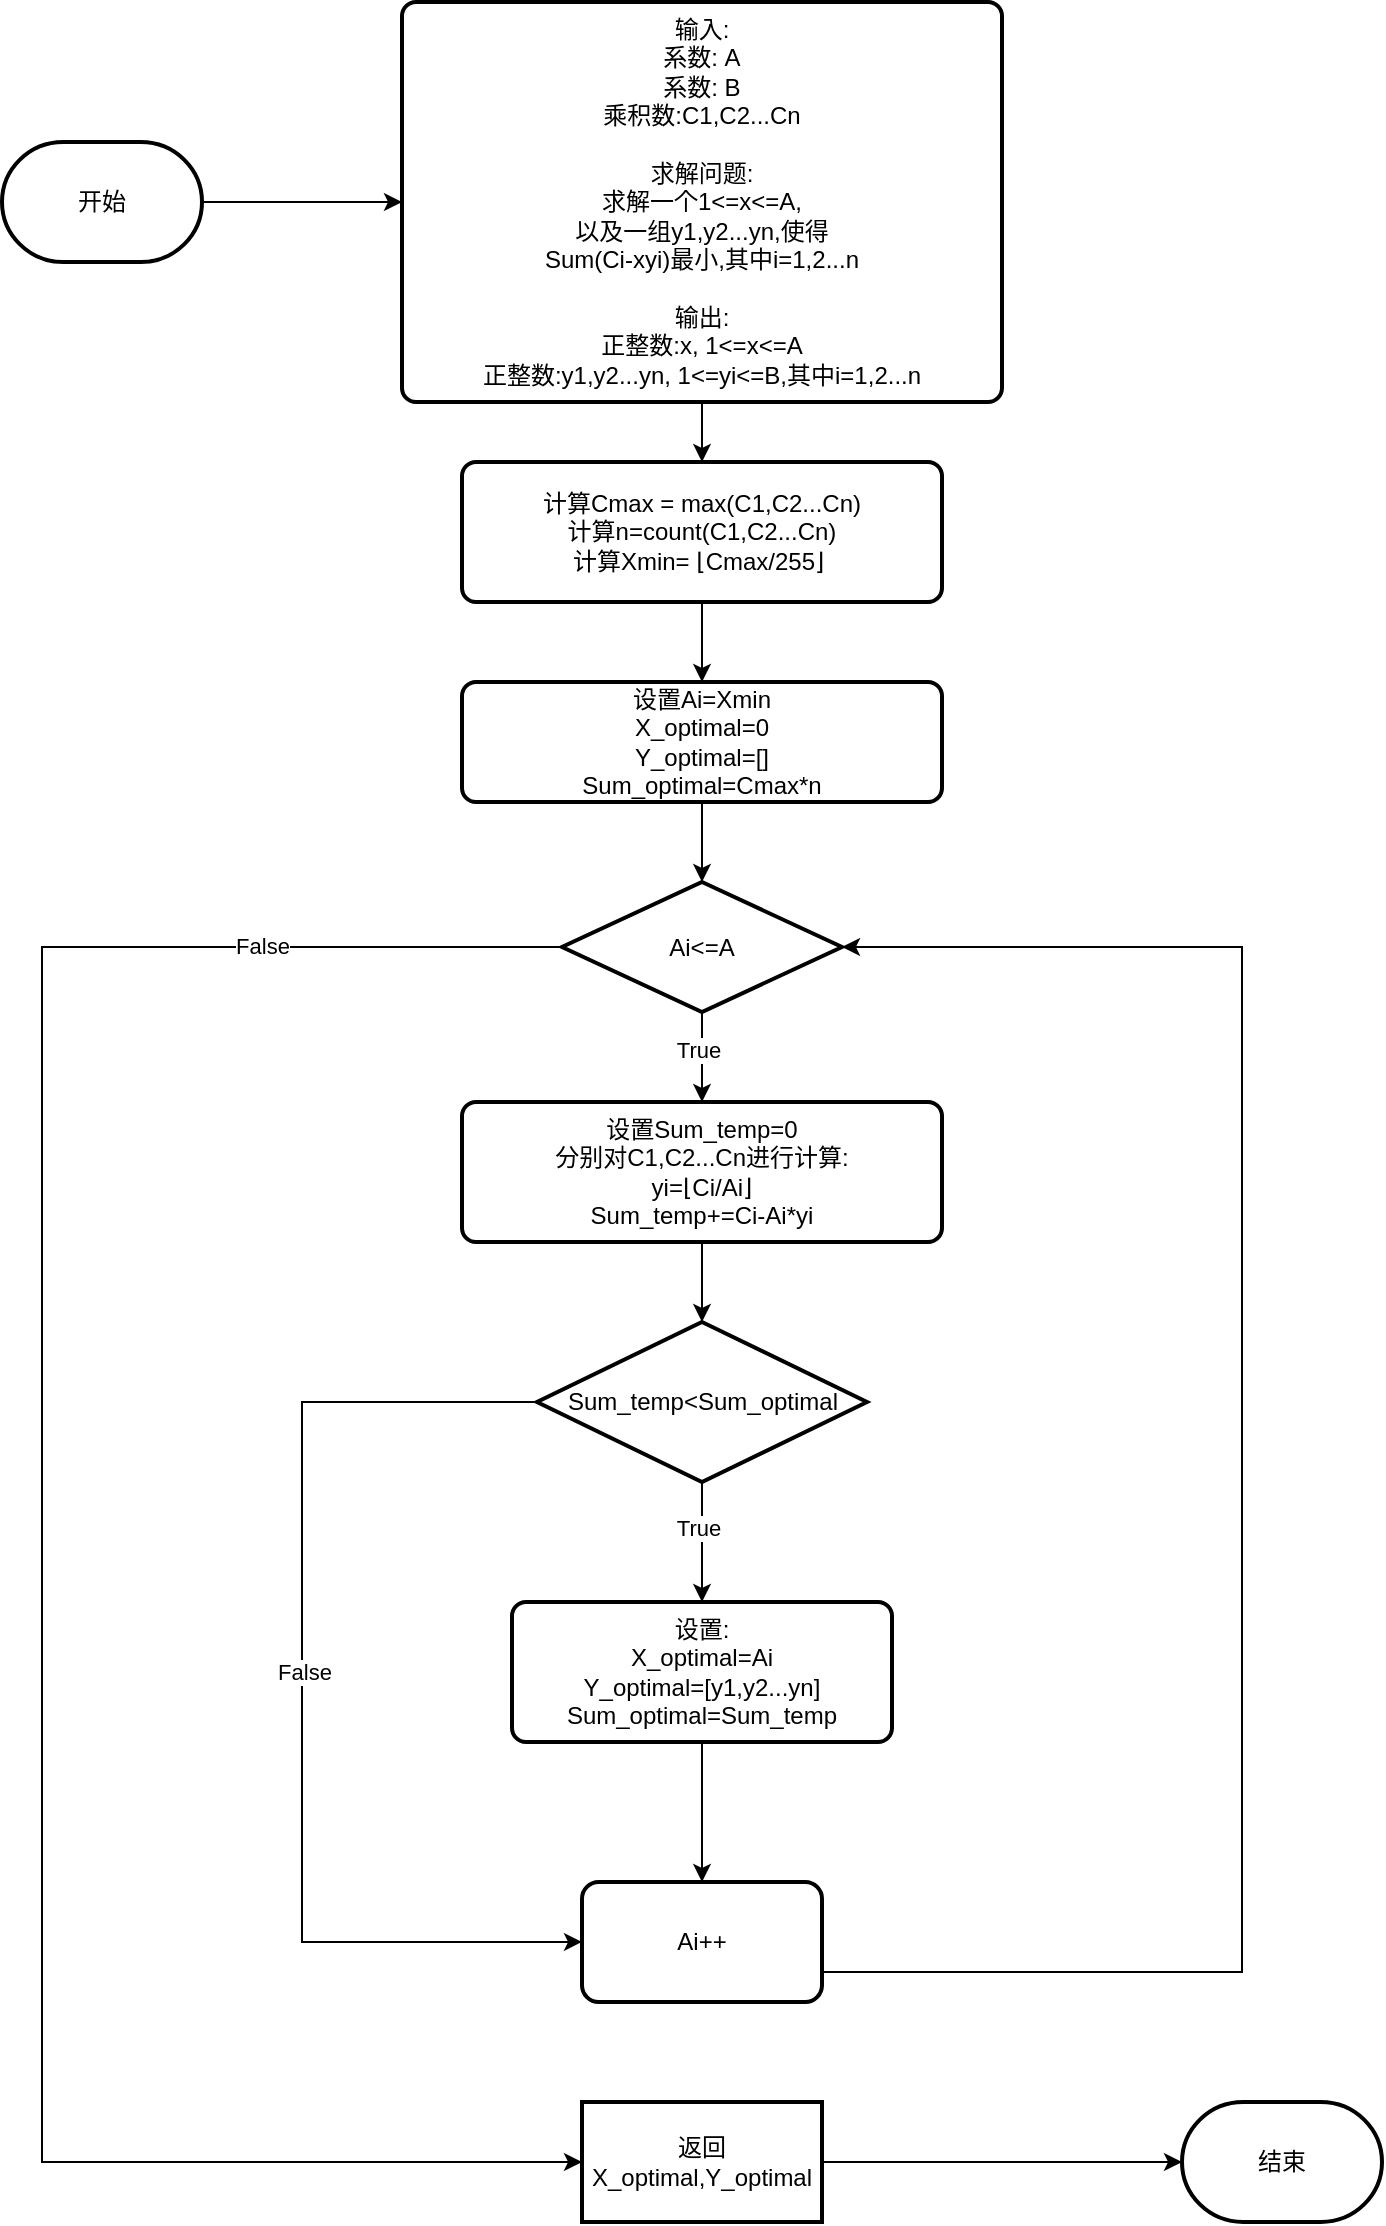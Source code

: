<mxfile version="21.6.8" type="github">
  <diagram id="C5RBs43oDa-KdzZeNtuy" name="Page-1">
    <mxGraphModel dx="2262" dy="1221" grid="1" gridSize="10" guides="1" tooltips="1" connect="1" arrows="1" fold="1" page="1" pageScale="1" pageWidth="827" pageHeight="1169" math="0" shadow="0">
      <root>
        <mxCell id="WIyWlLk6GJQsqaUBKTNV-0" />
        <mxCell id="WIyWlLk6GJQsqaUBKTNV-1" parent="WIyWlLk6GJQsqaUBKTNV-0" />
        <mxCell id="_rE9rb5VhAgf5izG4zQs-3" style="edgeStyle=orthogonalEdgeStyle;rounded=0;orthogonalLoop=1;jettySize=auto;html=1;exitX=1;exitY=0.5;exitDx=0;exitDy=0;exitPerimeter=0;entryX=0;entryY=0.5;entryDx=0;entryDy=0;" edge="1" parent="WIyWlLk6GJQsqaUBKTNV-1" source="_rE9rb5VhAgf5izG4zQs-1" target="_rE9rb5VhAgf5izG4zQs-2">
          <mxGeometry relative="1" as="geometry" />
        </mxCell>
        <mxCell id="_rE9rb5VhAgf5izG4zQs-1" value="开始" style="strokeWidth=2;html=1;shape=mxgraph.flowchart.terminator;whiteSpace=wrap;" vertex="1" parent="WIyWlLk6GJQsqaUBKTNV-1">
          <mxGeometry x="40" y="100" width="100" height="60" as="geometry" />
        </mxCell>
        <mxCell id="_rE9rb5VhAgf5izG4zQs-5" style="edgeStyle=orthogonalEdgeStyle;rounded=0;orthogonalLoop=1;jettySize=auto;html=1;exitX=0.5;exitY=1;exitDx=0;exitDy=0;entryX=0.5;entryY=0;entryDx=0;entryDy=0;" edge="1" parent="WIyWlLk6GJQsqaUBKTNV-1" source="_rE9rb5VhAgf5izG4zQs-2" target="_rE9rb5VhAgf5izG4zQs-4">
          <mxGeometry relative="1" as="geometry" />
        </mxCell>
        <mxCell id="_rE9rb5VhAgf5izG4zQs-2" value="输入:&lt;br&gt;系数: A&lt;br&gt;系数: B&lt;br&gt;乘积数:C1,C2...Cn&lt;br&gt;&lt;br&gt;求解问题:&lt;br&gt;求解一个1&amp;lt;=x&amp;lt;=A,&lt;br&gt;以及一组y1,y2...yn,使得&lt;br&gt;Sum(Ci-xyi)最小,其中i=1,2...n&lt;br&gt;&lt;br&gt;输出:&lt;br&gt;正整数:x, 1&amp;lt;=x&amp;lt;=A&lt;br&gt;正整数:y1,y2...yn, 1&amp;lt;=yi&amp;lt;=B,其中i=1,2...n" style="rounded=1;whiteSpace=wrap;html=1;absoluteArcSize=1;arcSize=14;strokeWidth=2;" vertex="1" parent="WIyWlLk6GJQsqaUBKTNV-1">
          <mxGeometry x="240" y="30" width="300" height="200" as="geometry" />
        </mxCell>
        <mxCell id="_rE9rb5VhAgf5izG4zQs-25" style="edgeStyle=orthogonalEdgeStyle;rounded=0;orthogonalLoop=1;jettySize=auto;html=1;exitX=0.5;exitY=1;exitDx=0;exitDy=0;entryX=0.5;entryY=0;entryDx=0;entryDy=0;" edge="1" parent="WIyWlLk6GJQsqaUBKTNV-1" source="_rE9rb5VhAgf5izG4zQs-4" target="_rE9rb5VhAgf5izG4zQs-6">
          <mxGeometry relative="1" as="geometry" />
        </mxCell>
        <mxCell id="_rE9rb5VhAgf5izG4zQs-4" value="计算Cmax = max(C1,C2...Cn)&lt;br&gt;计算n=count(C1,C2...Cn)&lt;br&gt;计算Xmin=&amp;nbsp;⌊Cmax/255⌋&amp;nbsp;" style="rounded=1;whiteSpace=wrap;html=1;absoluteArcSize=1;arcSize=14;strokeWidth=2;" vertex="1" parent="WIyWlLk6GJQsqaUBKTNV-1">
          <mxGeometry x="270" y="260" width="240" height="70" as="geometry" />
        </mxCell>
        <mxCell id="_rE9rb5VhAgf5izG4zQs-8" style="edgeStyle=orthogonalEdgeStyle;rounded=0;orthogonalLoop=1;jettySize=auto;html=1;exitX=0.5;exitY=1;exitDx=0;exitDy=0;entryX=0.5;entryY=0;entryDx=0;entryDy=0;entryPerimeter=0;" edge="1" parent="WIyWlLk6GJQsqaUBKTNV-1" source="_rE9rb5VhAgf5izG4zQs-6" target="_rE9rb5VhAgf5izG4zQs-7">
          <mxGeometry relative="1" as="geometry" />
        </mxCell>
        <mxCell id="_rE9rb5VhAgf5izG4zQs-6" value="设置Ai=Xmin&lt;br&gt;X_optimal=0&lt;br&gt;Y_optimal=[]&lt;br&gt;Sum_optimal=Cmax*n" style="rounded=1;whiteSpace=wrap;html=1;absoluteArcSize=1;arcSize=14;strokeWidth=2;" vertex="1" parent="WIyWlLk6GJQsqaUBKTNV-1">
          <mxGeometry x="270" y="370" width="240" height="60" as="geometry" />
        </mxCell>
        <mxCell id="_rE9rb5VhAgf5izG4zQs-19" value="" style="edgeStyle=orthogonalEdgeStyle;rounded=0;orthogonalLoop=1;jettySize=auto;html=1;entryX=0;entryY=0.5;entryDx=0;entryDy=0;" edge="1" parent="WIyWlLk6GJQsqaUBKTNV-1" source="_rE9rb5VhAgf5izG4zQs-7" target="_rE9rb5VhAgf5izG4zQs-18">
          <mxGeometry relative="1" as="geometry">
            <Array as="points">
              <mxPoint x="60" y="502" />
              <mxPoint x="60" y="1110" />
            </Array>
          </mxGeometry>
        </mxCell>
        <mxCell id="_rE9rb5VhAgf5izG4zQs-22" value="False" style="edgeLabel;html=1;align=center;verticalAlign=middle;resizable=0;points=[];" vertex="1" connectable="0" parent="_rE9rb5VhAgf5izG4zQs-19">
          <mxGeometry x="-0.736" y="-1" relative="1" as="geometry">
            <mxPoint as="offset" />
          </mxGeometry>
        </mxCell>
        <mxCell id="_rE9rb5VhAgf5izG4zQs-20" style="edgeStyle=orthogonalEdgeStyle;rounded=0;orthogonalLoop=1;jettySize=auto;html=1;exitX=0.5;exitY=1;exitDx=0;exitDy=0;exitPerimeter=0;entryX=0.5;entryY=0;entryDx=0;entryDy=0;" edge="1" parent="WIyWlLk6GJQsqaUBKTNV-1" source="_rE9rb5VhAgf5izG4zQs-7" target="_rE9rb5VhAgf5izG4zQs-9">
          <mxGeometry relative="1" as="geometry" />
        </mxCell>
        <mxCell id="_rE9rb5VhAgf5izG4zQs-21" value="True" style="edgeLabel;html=1;align=center;verticalAlign=middle;resizable=0;points=[];" vertex="1" connectable="0" parent="_rE9rb5VhAgf5izG4zQs-20">
          <mxGeometry x="-0.149" y="-2" relative="1" as="geometry">
            <mxPoint as="offset" />
          </mxGeometry>
        </mxCell>
        <mxCell id="_rE9rb5VhAgf5izG4zQs-7" value="Ai&amp;lt;=A" style="strokeWidth=2;html=1;shape=mxgraph.flowchart.decision;whiteSpace=wrap;" vertex="1" parent="WIyWlLk6GJQsqaUBKTNV-1">
          <mxGeometry x="320" y="470" width="140" height="65" as="geometry" />
        </mxCell>
        <mxCell id="_rE9rb5VhAgf5izG4zQs-12" style="edgeStyle=orthogonalEdgeStyle;rounded=0;orthogonalLoop=1;jettySize=auto;html=1;exitX=0.5;exitY=1;exitDx=0;exitDy=0;entryX=0.5;entryY=0;entryDx=0;entryDy=0;entryPerimeter=0;" edge="1" parent="WIyWlLk6GJQsqaUBKTNV-1" source="_rE9rb5VhAgf5izG4zQs-9" target="_rE9rb5VhAgf5izG4zQs-11">
          <mxGeometry relative="1" as="geometry" />
        </mxCell>
        <mxCell id="_rE9rb5VhAgf5izG4zQs-9" value="设置Sum_temp=0&lt;br&gt;分别对C1,C2...Cn进行计算:&lt;br&gt;yi=⌊Ci/Ai⌋&lt;br&gt;Sum_temp+=Ci-Ai*yi" style="rounded=1;whiteSpace=wrap;html=1;absoluteArcSize=1;arcSize=14;strokeWidth=2;" vertex="1" parent="WIyWlLk6GJQsqaUBKTNV-1">
          <mxGeometry x="270" y="580" width="240" height="70" as="geometry" />
        </mxCell>
        <mxCell id="_rE9rb5VhAgf5izG4zQs-14" style="edgeStyle=orthogonalEdgeStyle;rounded=0;orthogonalLoop=1;jettySize=auto;html=1;exitX=0.5;exitY=1;exitDx=0;exitDy=0;exitPerimeter=0;entryX=0.5;entryY=0;entryDx=0;entryDy=0;" edge="1" parent="WIyWlLk6GJQsqaUBKTNV-1" source="_rE9rb5VhAgf5izG4zQs-11" target="_rE9rb5VhAgf5izG4zQs-13">
          <mxGeometry relative="1" as="geometry" />
        </mxCell>
        <mxCell id="_rE9rb5VhAgf5izG4zQs-26" value="True" style="edgeLabel;html=1;align=center;verticalAlign=middle;resizable=0;points=[];" vertex="1" connectable="0" parent="_rE9rb5VhAgf5izG4zQs-14">
          <mxGeometry x="-0.252" y="-2" relative="1" as="geometry">
            <mxPoint as="offset" />
          </mxGeometry>
        </mxCell>
        <mxCell id="_rE9rb5VhAgf5izG4zQs-27" style="edgeStyle=orthogonalEdgeStyle;rounded=0;orthogonalLoop=1;jettySize=auto;html=1;exitX=0;exitY=0.5;exitDx=0;exitDy=0;exitPerimeter=0;entryX=0;entryY=0.5;entryDx=0;entryDy=0;" edge="1" parent="WIyWlLk6GJQsqaUBKTNV-1">
          <mxGeometry relative="1" as="geometry">
            <mxPoint x="307.5" y="729.99" as="sourcePoint" />
            <mxPoint x="330" y="999.99" as="targetPoint" />
            <Array as="points">
              <mxPoint x="190" y="729.99" />
              <mxPoint x="190" y="999.99" />
            </Array>
          </mxGeometry>
        </mxCell>
        <mxCell id="_rE9rb5VhAgf5izG4zQs-28" value="False" style="edgeLabel;html=1;align=center;verticalAlign=middle;resizable=0;points=[];" vertex="1" connectable="0" parent="_rE9rb5VhAgf5izG4zQs-27">
          <mxGeometry x="-0.045" y="1" relative="1" as="geometry">
            <mxPoint as="offset" />
          </mxGeometry>
        </mxCell>
        <mxCell id="_rE9rb5VhAgf5izG4zQs-11" value="Sum_temp&amp;lt;Sum_optimal" style="strokeWidth=2;html=1;shape=mxgraph.flowchart.decision;whiteSpace=wrap;" vertex="1" parent="WIyWlLk6GJQsqaUBKTNV-1">
          <mxGeometry x="307.5" y="690" width="165" height="80" as="geometry" />
        </mxCell>
        <mxCell id="_rE9rb5VhAgf5izG4zQs-16" value="" style="edgeStyle=orthogonalEdgeStyle;rounded=0;orthogonalLoop=1;jettySize=auto;html=1;" edge="1" parent="WIyWlLk6GJQsqaUBKTNV-1" source="_rE9rb5VhAgf5izG4zQs-13" target="_rE9rb5VhAgf5izG4zQs-15">
          <mxGeometry relative="1" as="geometry" />
        </mxCell>
        <mxCell id="_rE9rb5VhAgf5izG4zQs-13" value="设置:&lt;br&gt;X_optimal=Ai&lt;br&gt;Y_optimal=[y1,y2...yn]&lt;br&gt;Sum_optimal=Sum_temp" style="rounded=1;whiteSpace=wrap;html=1;absoluteArcSize=1;arcSize=14;strokeWidth=2;" vertex="1" parent="WIyWlLk6GJQsqaUBKTNV-1">
          <mxGeometry x="295" y="830" width="190" height="70" as="geometry" />
        </mxCell>
        <mxCell id="_rE9rb5VhAgf5izG4zQs-17" style="edgeStyle=orthogonalEdgeStyle;rounded=0;orthogonalLoop=1;jettySize=auto;html=1;exitX=1;exitY=0.5;exitDx=0;exitDy=0;entryX=1;entryY=0.5;entryDx=0;entryDy=0;entryPerimeter=0;" edge="1" parent="WIyWlLk6GJQsqaUBKTNV-1" source="_rE9rb5VhAgf5izG4zQs-15" target="_rE9rb5VhAgf5izG4zQs-7">
          <mxGeometry relative="1" as="geometry">
            <Array as="points">
              <mxPoint x="660" y="1015" />
              <mxPoint x="660" y="502" />
            </Array>
          </mxGeometry>
        </mxCell>
        <mxCell id="_rE9rb5VhAgf5izG4zQs-15" value="Ai++" style="whiteSpace=wrap;html=1;rounded=1;arcSize=14;strokeWidth=2;" vertex="1" parent="WIyWlLk6GJQsqaUBKTNV-1">
          <mxGeometry x="330" y="970" width="120" height="60" as="geometry" />
        </mxCell>
        <mxCell id="_rE9rb5VhAgf5izG4zQs-24" style="edgeStyle=orthogonalEdgeStyle;rounded=0;orthogonalLoop=1;jettySize=auto;html=1;exitX=1;exitY=0.5;exitDx=0;exitDy=0;entryX=0;entryY=0.5;entryDx=0;entryDy=0;entryPerimeter=0;" edge="1" parent="WIyWlLk6GJQsqaUBKTNV-1" source="_rE9rb5VhAgf5izG4zQs-18" target="_rE9rb5VhAgf5izG4zQs-23">
          <mxGeometry relative="1" as="geometry" />
        </mxCell>
        <mxCell id="_rE9rb5VhAgf5izG4zQs-18" value="返回 X_optimal,Y_optimal" style="whiteSpace=wrap;html=1;strokeWidth=2;" vertex="1" parent="WIyWlLk6GJQsqaUBKTNV-1">
          <mxGeometry x="330" y="1080" width="120" height="60" as="geometry" />
        </mxCell>
        <mxCell id="_rE9rb5VhAgf5izG4zQs-23" value="结束" style="strokeWidth=2;html=1;shape=mxgraph.flowchart.terminator;whiteSpace=wrap;" vertex="1" parent="WIyWlLk6GJQsqaUBKTNV-1">
          <mxGeometry x="630" y="1080" width="100" height="60" as="geometry" />
        </mxCell>
      </root>
    </mxGraphModel>
  </diagram>
</mxfile>
